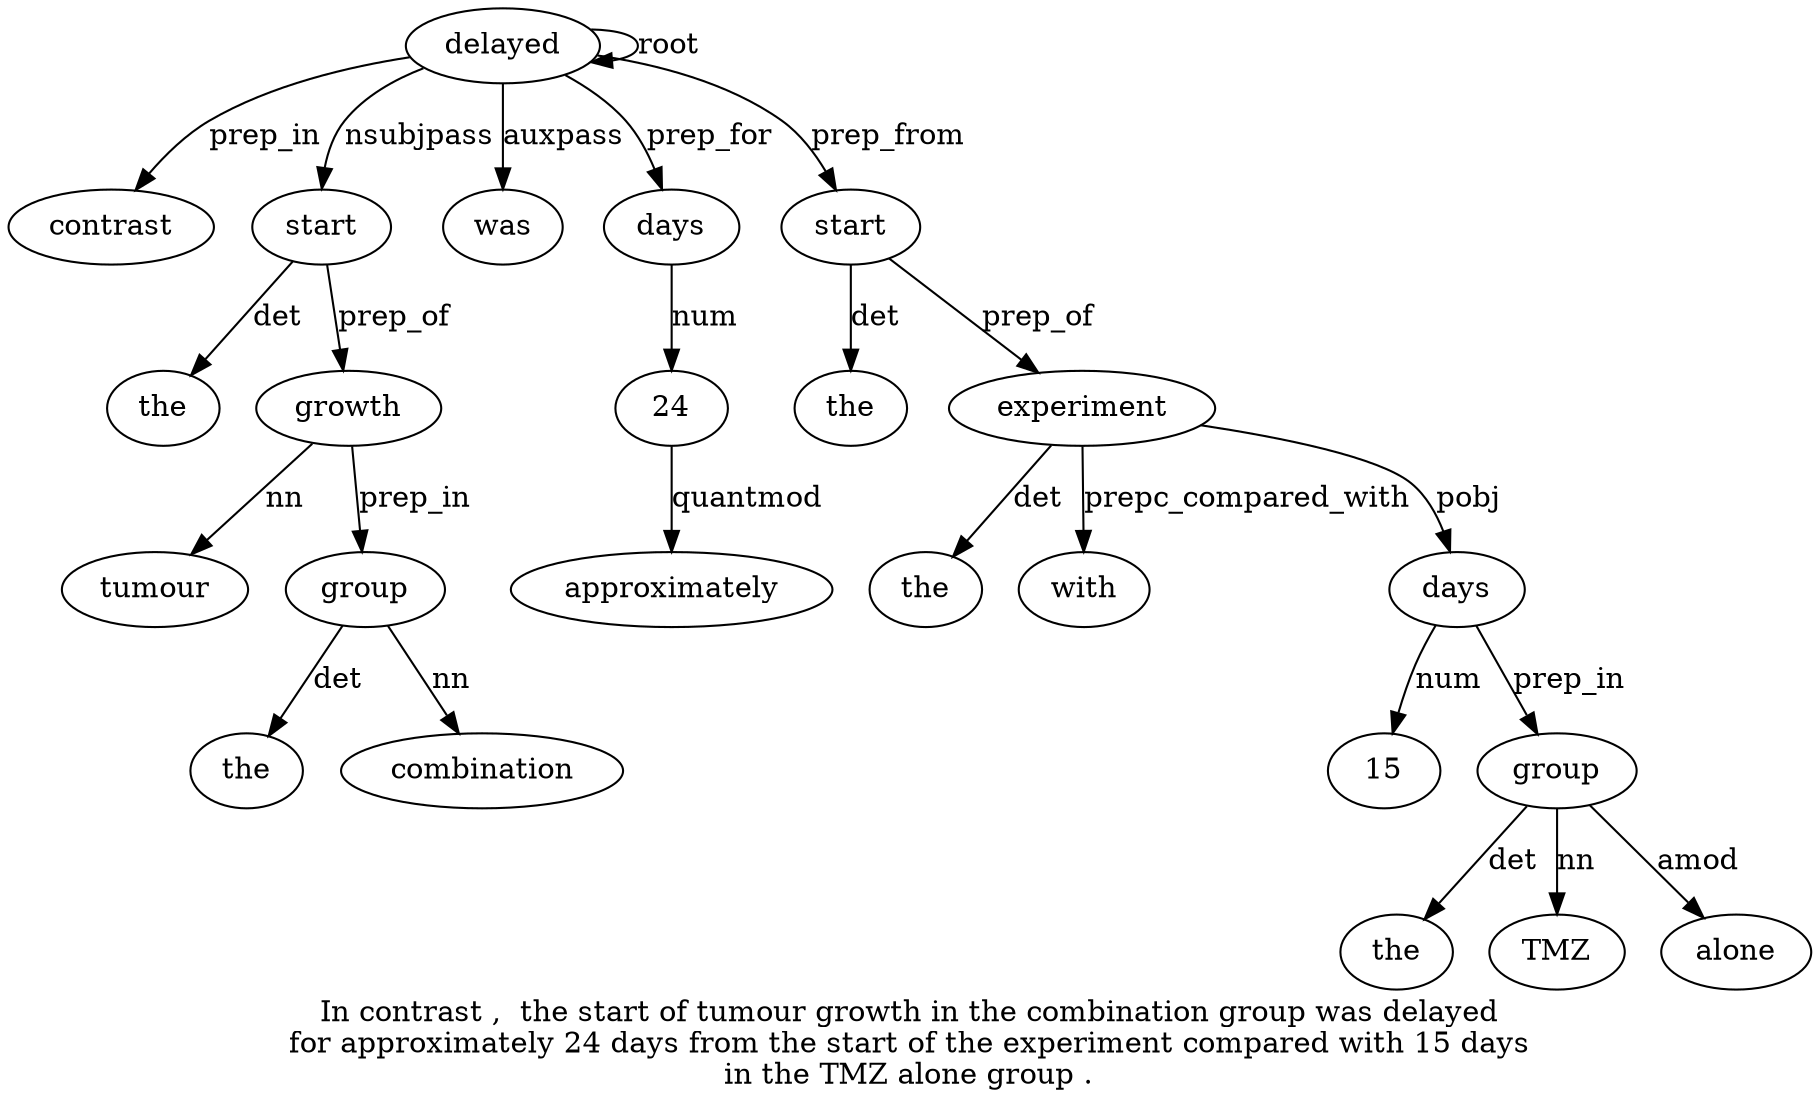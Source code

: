 digraph "In contrast ,  the start of tumour growth in the combination group was delayed for approximately 24 days from the start of the experiment compared with 15 days in the TMZ alone group ." {
label="In contrast ,  the start of tumour growth in the combination group was delayed
for approximately 24 days from the start of the experiment compared with 15 days
in the TMZ alone group .";
delayed14 [style=filled, fillcolor=white, label=delayed];
contrast2 [style=filled, fillcolor=white, label=contrast];
delayed14 -> contrast2  [label=prep_in];
start5 [style=filled, fillcolor=white, label=start];
the4 [style=filled, fillcolor=white, label=the];
start5 -> the4  [label=det];
delayed14 -> start5  [label=nsubjpass];
growth8 [style=filled, fillcolor=white, label=growth];
tumour7 [style=filled, fillcolor=white, label=tumour];
growth8 -> tumour7  [label=nn];
start5 -> growth8  [label=prep_of];
group12 [style=filled, fillcolor=white, label=group];
the10 [style=filled, fillcolor=white, label=the];
group12 -> the10  [label=det];
combination11 [style=filled, fillcolor=white, label=combination];
group12 -> combination11  [label=nn];
growth8 -> group12  [label=prep_in];
was13 [style=filled, fillcolor=white, label=was];
delayed14 -> was13  [label=auxpass];
delayed14 -> delayed14  [label=root];
2417 [style=filled, fillcolor=white, label=24];
approximately16 [style=filled, fillcolor=white, label=approximately];
2417 -> approximately16  [label=quantmod];
days18 [style=filled, fillcolor=white, label=days];
days18 -> 2417  [label=num];
delayed14 -> days18  [label=prep_for];
start21 [style=filled, fillcolor=white, label=start];
the20 [style=filled, fillcolor=white, label=the];
start21 -> the20  [label=det];
delayed14 -> start21  [label=prep_from];
experiment24 [style=filled, fillcolor=white, label=experiment];
the23 [style=filled, fillcolor=white, label=the];
experiment24 -> the23  [label=det];
start21 -> experiment24  [label=prep_of];
with26 [style=filled, fillcolor=white, label=with];
experiment24 -> with26  [label=prepc_compared_with];
days28 [style=filled, fillcolor=white, label=days];
1527 [style=filled, fillcolor=white, label=15];
days28 -> 1527  [label=num];
experiment24 -> days28  [label=pobj];
group33 [style=filled, fillcolor=white, label=group];
the30 [style=filled, fillcolor=white, label=the];
group33 -> the30  [label=det];
TMZ31 [style=filled, fillcolor=white, label=TMZ];
group33 -> TMZ31  [label=nn];
alone32 [style=filled, fillcolor=white, label=alone];
group33 -> alone32  [label=amod];
days28 -> group33  [label=prep_in];
}
